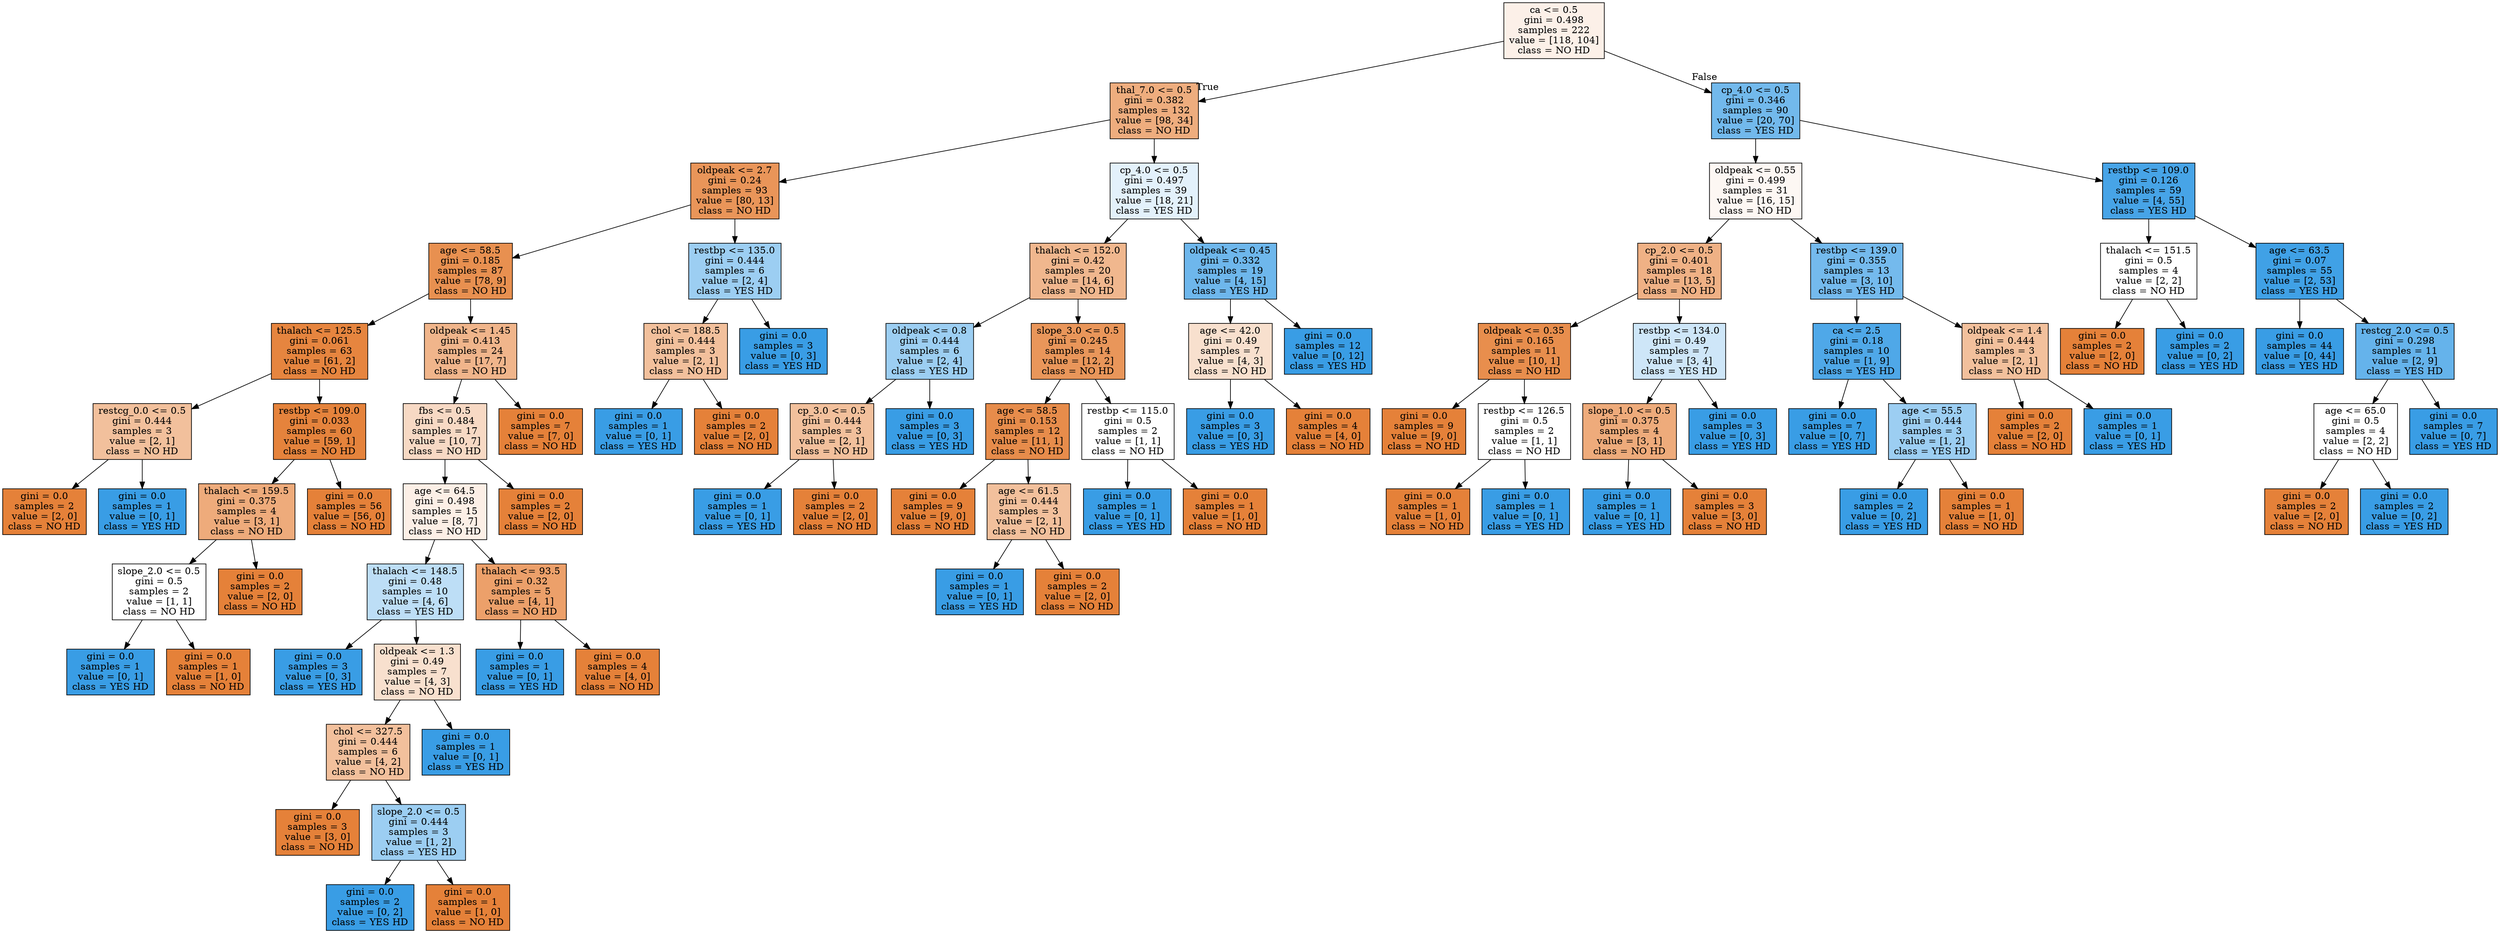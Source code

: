 digraph Tree {
node [shape=box, style="filled", color="black"] ;
0 [label="ca <= 0.5\ngini = 0.498\nsamples = 222\nvalue = [118, 104]\nclass = NO HD", fillcolor="#fcf0e8"] ;
1 [label="thal_7.0 <= 0.5\ngini = 0.382\nsamples = 132\nvalue = [98, 34]\nclass = NO HD", fillcolor="#eead7e"] ;
0 -> 1 [labeldistance=2.5, labelangle=45, headlabel="True"] ;
2 [label="oldpeak <= 2.7\ngini = 0.24\nsamples = 93\nvalue = [80, 13]\nclass = NO HD", fillcolor="#e99559"] ;
1 -> 2 ;
3 [label="age <= 58.5\ngini = 0.185\nsamples = 87\nvalue = [78, 9]\nclass = NO HD", fillcolor="#e89050"] ;
2 -> 3 ;
4 [label="thalach <= 125.5\ngini = 0.061\nsamples = 63\nvalue = [61, 2]\nclass = NO HD", fillcolor="#e6853f"] ;
3 -> 4 ;
5 [label="restcg_0.0 <= 0.5\ngini = 0.444\nsamples = 3\nvalue = [2, 1]\nclass = NO HD", fillcolor="#f2c09c"] ;
4 -> 5 ;
6 [label="gini = 0.0\nsamples = 2\nvalue = [2, 0]\nclass = NO HD", fillcolor="#e58139"] ;
5 -> 6 ;
7 [label="gini = 0.0\nsamples = 1\nvalue = [0, 1]\nclass = YES HD", fillcolor="#399de5"] ;
5 -> 7 ;
8 [label="restbp <= 109.0\ngini = 0.033\nsamples = 60\nvalue = [59, 1]\nclass = NO HD", fillcolor="#e5833c"] ;
4 -> 8 ;
9 [label="thalach <= 159.5\ngini = 0.375\nsamples = 4\nvalue = [3, 1]\nclass = NO HD", fillcolor="#eeab7b"] ;
8 -> 9 ;
10 [label="slope_2.0 <= 0.5\ngini = 0.5\nsamples = 2\nvalue = [1, 1]\nclass = NO HD", fillcolor="#ffffff"] ;
9 -> 10 ;
11 [label="gini = 0.0\nsamples = 1\nvalue = [0, 1]\nclass = YES HD", fillcolor="#399de5"] ;
10 -> 11 ;
12 [label="gini = 0.0\nsamples = 1\nvalue = [1, 0]\nclass = NO HD", fillcolor="#e58139"] ;
10 -> 12 ;
13 [label="gini = 0.0\nsamples = 2\nvalue = [2, 0]\nclass = NO HD", fillcolor="#e58139"] ;
9 -> 13 ;
14 [label="gini = 0.0\nsamples = 56\nvalue = [56, 0]\nclass = NO HD", fillcolor="#e58139"] ;
8 -> 14 ;
15 [label="oldpeak <= 1.45\ngini = 0.413\nsamples = 24\nvalue = [17, 7]\nclass = NO HD", fillcolor="#f0b58b"] ;
3 -> 15 ;
16 [label="fbs <= 0.5\ngini = 0.484\nsamples = 17\nvalue = [10, 7]\nclass = NO HD", fillcolor="#f7d9c4"] ;
15 -> 16 ;
17 [label="age <= 64.5\ngini = 0.498\nsamples = 15\nvalue = [8, 7]\nclass = NO HD", fillcolor="#fcefe6"] ;
16 -> 17 ;
18 [label="thalach <= 148.5\ngini = 0.48\nsamples = 10\nvalue = [4, 6]\nclass = YES HD", fillcolor="#bddef6"] ;
17 -> 18 ;
19 [label="gini = 0.0\nsamples = 3\nvalue = [0, 3]\nclass = YES HD", fillcolor="#399de5"] ;
18 -> 19 ;
20 [label="oldpeak <= 1.3\ngini = 0.49\nsamples = 7\nvalue = [4, 3]\nclass = NO HD", fillcolor="#f8e0ce"] ;
18 -> 20 ;
21 [label="chol <= 327.5\ngini = 0.444\nsamples = 6\nvalue = [4, 2]\nclass = NO HD", fillcolor="#f2c09c"] ;
20 -> 21 ;
22 [label="gini = 0.0\nsamples = 3\nvalue = [3, 0]\nclass = NO HD", fillcolor="#e58139"] ;
21 -> 22 ;
23 [label="slope_2.0 <= 0.5\ngini = 0.444\nsamples = 3\nvalue = [1, 2]\nclass = YES HD", fillcolor="#9ccef2"] ;
21 -> 23 ;
24 [label="gini = 0.0\nsamples = 2\nvalue = [0, 2]\nclass = YES HD", fillcolor="#399de5"] ;
23 -> 24 ;
25 [label="gini = 0.0\nsamples = 1\nvalue = [1, 0]\nclass = NO HD", fillcolor="#e58139"] ;
23 -> 25 ;
26 [label="gini = 0.0\nsamples = 1\nvalue = [0, 1]\nclass = YES HD", fillcolor="#399de5"] ;
20 -> 26 ;
27 [label="thalach <= 93.5\ngini = 0.32\nsamples = 5\nvalue = [4, 1]\nclass = NO HD", fillcolor="#eca06a"] ;
17 -> 27 ;
28 [label="gini = 0.0\nsamples = 1\nvalue = [0, 1]\nclass = YES HD", fillcolor="#399de5"] ;
27 -> 28 ;
29 [label="gini = 0.0\nsamples = 4\nvalue = [4, 0]\nclass = NO HD", fillcolor="#e58139"] ;
27 -> 29 ;
30 [label="gini = 0.0\nsamples = 2\nvalue = [2, 0]\nclass = NO HD", fillcolor="#e58139"] ;
16 -> 30 ;
31 [label="gini = 0.0\nsamples = 7\nvalue = [7, 0]\nclass = NO HD", fillcolor="#e58139"] ;
15 -> 31 ;
32 [label="restbp <= 135.0\ngini = 0.444\nsamples = 6\nvalue = [2, 4]\nclass = YES HD", fillcolor="#9ccef2"] ;
2 -> 32 ;
33 [label="chol <= 188.5\ngini = 0.444\nsamples = 3\nvalue = [2, 1]\nclass = NO HD", fillcolor="#f2c09c"] ;
32 -> 33 ;
34 [label="gini = 0.0\nsamples = 1\nvalue = [0, 1]\nclass = YES HD", fillcolor="#399de5"] ;
33 -> 34 ;
35 [label="gini = 0.0\nsamples = 2\nvalue = [2, 0]\nclass = NO HD", fillcolor="#e58139"] ;
33 -> 35 ;
36 [label="gini = 0.0\nsamples = 3\nvalue = [0, 3]\nclass = YES HD", fillcolor="#399de5"] ;
32 -> 36 ;
37 [label="cp_4.0 <= 0.5\ngini = 0.497\nsamples = 39\nvalue = [18, 21]\nclass = YES HD", fillcolor="#e3f1fb"] ;
1 -> 37 ;
38 [label="thalach <= 152.0\ngini = 0.42\nsamples = 20\nvalue = [14, 6]\nclass = NO HD", fillcolor="#f0b78e"] ;
37 -> 38 ;
39 [label="oldpeak <= 0.8\ngini = 0.444\nsamples = 6\nvalue = [2, 4]\nclass = YES HD", fillcolor="#9ccef2"] ;
38 -> 39 ;
40 [label="cp_3.0 <= 0.5\ngini = 0.444\nsamples = 3\nvalue = [2, 1]\nclass = NO HD", fillcolor="#f2c09c"] ;
39 -> 40 ;
41 [label="gini = 0.0\nsamples = 1\nvalue = [0, 1]\nclass = YES HD", fillcolor="#399de5"] ;
40 -> 41 ;
42 [label="gini = 0.0\nsamples = 2\nvalue = [2, 0]\nclass = NO HD", fillcolor="#e58139"] ;
40 -> 42 ;
43 [label="gini = 0.0\nsamples = 3\nvalue = [0, 3]\nclass = YES HD", fillcolor="#399de5"] ;
39 -> 43 ;
44 [label="slope_3.0 <= 0.5\ngini = 0.245\nsamples = 14\nvalue = [12, 2]\nclass = NO HD", fillcolor="#e9965a"] ;
38 -> 44 ;
45 [label="age <= 58.5\ngini = 0.153\nsamples = 12\nvalue = [11, 1]\nclass = NO HD", fillcolor="#e78c4b"] ;
44 -> 45 ;
46 [label="gini = 0.0\nsamples = 9\nvalue = [9, 0]\nclass = NO HD", fillcolor="#e58139"] ;
45 -> 46 ;
47 [label="age <= 61.5\ngini = 0.444\nsamples = 3\nvalue = [2, 1]\nclass = NO HD", fillcolor="#f2c09c"] ;
45 -> 47 ;
48 [label="gini = 0.0\nsamples = 1\nvalue = [0, 1]\nclass = YES HD", fillcolor="#399de5"] ;
47 -> 48 ;
49 [label="gini = 0.0\nsamples = 2\nvalue = [2, 0]\nclass = NO HD", fillcolor="#e58139"] ;
47 -> 49 ;
50 [label="restbp <= 115.0\ngini = 0.5\nsamples = 2\nvalue = [1, 1]\nclass = NO HD", fillcolor="#ffffff"] ;
44 -> 50 ;
51 [label="gini = 0.0\nsamples = 1\nvalue = [0, 1]\nclass = YES HD", fillcolor="#399de5"] ;
50 -> 51 ;
52 [label="gini = 0.0\nsamples = 1\nvalue = [1, 0]\nclass = NO HD", fillcolor="#e58139"] ;
50 -> 52 ;
53 [label="oldpeak <= 0.45\ngini = 0.332\nsamples = 19\nvalue = [4, 15]\nclass = YES HD", fillcolor="#6eb7ec"] ;
37 -> 53 ;
54 [label="age <= 42.0\ngini = 0.49\nsamples = 7\nvalue = [4, 3]\nclass = NO HD", fillcolor="#f8e0ce"] ;
53 -> 54 ;
55 [label="gini = 0.0\nsamples = 3\nvalue = [0, 3]\nclass = YES HD", fillcolor="#399de5"] ;
54 -> 55 ;
56 [label="gini = 0.0\nsamples = 4\nvalue = [4, 0]\nclass = NO HD", fillcolor="#e58139"] ;
54 -> 56 ;
57 [label="gini = 0.0\nsamples = 12\nvalue = [0, 12]\nclass = YES HD", fillcolor="#399de5"] ;
53 -> 57 ;
58 [label="cp_4.0 <= 0.5\ngini = 0.346\nsamples = 90\nvalue = [20, 70]\nclass = YES HD", fillcolor="#72b9ec"] ;
0 -> 58 [labeldistance=2.5, labelangle=-45, headlabel="False"] ;
59 [label="oldpeak <= 0.55\ngini = 0.499\nsamples = 31\nvalue = [16, 15]\nclass = NO HD", fillcolor="#fdf7f3"] ;
58 -> 59 ;
60 [label="cp_2.0 <= 0.5\ngini = 0.401\nsamples = 18\nvalue = [13, 5]\nclass = NO HD", fillcolor="#efb185"] ;
59 -> 60 ;
61 [label="oldpeak <= 0.35\ngini = 0.165\nsamples = 11\nvalue = [10, 1]\nclass = NO HD", fillcolor="#e88e4d"] ;
60 -> 61 ;
62 [label="gini = 0.0\nsamples = 9\nvalue = [9, 0]\nclass = NO HD", fillcolor="#e58139"] ;
61 -> 62 ;
63 [label="restbp <= 126.5\ngini = 0.5\nsamples = 2\nvalue = [1, 1]\nclass = NO HD", fillcolor="#ffffff"] ;
61 -> 63 ;
64 [label="gini = 0.0\nsamples = 1\nvalue = [1, 0]\nclass = NO HD", fillcolor="#e58139"] ;
63 -> 64 ;
65 [label="gini = 0.0\nsamples = 1\nvalue = [0, 1]\nclass = YES HD", fillcolor="#399de5"] ;
63 -> 65 ;
66 [label="restbp <= 134.0\ngini = 0.49\nsamples = 7\nvalue = [3, 4]\nclass = YES HD", fillcolor="#cee6f8"] ;
60 -> 66 ;
67 [label="slope_1.0 <= 0.5\ngini = 0.375\nsamples = 4\nvalue = [3, 1]\nclass = NO HD", fillcolor="#eeab7b"] ;
66 -> 67 ;
68 [label="gini = 0.0\nsamples = 1\nvalue = [0, 1]\nclass = YES HD", fillcolor="#399de5"] ;
67 -> 68 ;
69 [label="gini = 0.0\nsamples = 3\nvalue = [3, 0]\nclass = NO HD", fillcolor="#e58139"] ;
67 -> 69 ;
70 [label="gini = 0.0\nsamples = 3\nvalue = [0, 3]\nclass = YES HD", fillcolor="#399de5"] ;
66 -> 70 ;
71 [label="restbp <= 139.0\ngini = 0.355\nsamples = 13\nvalue = [3, 10]\nclass = YES HD", fillcolor="#74baed"] ;
59 -> 71 ;
72 [label="ca <= 2.5\ngini = 0.18\nsamples = 10\nvalue = [1, 9]\nclass = YES HD", fillcolor="#4fa8e8"] ;
71 -> 72 ;
73 [label="gini = 0.0\nsamples = 7\nvalue = [0, 7]\nclass = YES HD", fillcolor="#399de5"] ;
72 -> 73 ;
74 [label="age <= 55.5\ngini = 0.444\nsamples = 3\nvalue = [1, 2]\nclass = YES HD", fillcolor="#9ccef2"] ;
72 -> 74 ;
75 [label="gini = 0.0\nsamples = 2\nvalue = [0, 2]\nclass = YES HD", fillcolor="#399de5"] ;
74 -> 75 ;
76 [label="gini = 0.0\nsamples = 1\nvalue = [1, 0]\nclass = NO HD", fillcolor="#e58139"] ;
74 -> 76 ;
77 [label="oldpeak <= 1.4\ngini = 0.444\nsamples = 3\nvalue = [2, 1]\nclass = NO HD", fillcolor="#f2c09c"] ;
71 -> 77 ;
78 [label="gini = 0.0\nsamples = 2\nvalue = [2, 0]\nclass = NO HD", fillcolor="#e58139"] ;
77 -> 78 ;
79 [label="gini = 0.0\nsamples = 1\nvalue = [0, 1]\nclass = YES HD", fillcolor="#399de5"] ;
77 -> 79 ;
80 [label="restbp <= 109.0\ngini = 0.126\nsamples = 59\nvalue = [4, 55]\nclass = YES HD", fillcolor="#47a4e7"] ;
58 -> 80 ;
81 [label="thalach <= 151.5\ngini = 0.5\nsamples = 4\nvalue = [2, 2]\nclass = NO HD", fillcolor="#ffffff"] ;
80 -> 81 ;
82 [label="gini = 0.0\nsamples = 2\nvalue = [2, 0]\nclass = NO HD", fillcolor="#e58139"] ;
81 -> 82 ;
83 [label="gini = 0.0\nsamples = 2\nvalue = [0, 2]\nclass = YES HD", fillcolor="#399de5"] ;
81 -> 83 ;
84 [label="age <= 63.5\ngini = 0.07\nsamples = 55\nvalue = [2, 53]\nclass = YES HD", fillcolor="#40a1e6"] ;
80 -> 84 ;
85 [label="gini = 0.0\nsamples = 44\nvalue = [0, 44]\nclass = YES HD", fillcolor="#399de5"] ;
84 -> 85 ;
86 [label="restcg_2.0 <= 0.5\ngini = 0.298\nsamples = 11\nvalue = [2, 9]\nclass = YES HD", fillcolor="#65b3eb"] ;
84 -> 86 ;
87 [label="age <= 65.0\ngini = 0.5\nsamples = 4\nvalue = [2, 2]\nclass = NO HD", fillcolor="#ffffff"] ;
86 -> 87 ;
88 [label="gini = 0.0\nsamples = 2\nvalue = [2, 0]\nclass = NO HD", fillcolor="#e58139"] ;
87 -> 88 ;
89 [label="gini = 0.0\nsamples = 2\nvalue = [0, 2]\nclass = YES HD", fillcolor="#399de5"] ;
87 -> 89 ;
90 [label="gini = 0.0\nsamples = 7\nvalue = [0, 7]\nclass = YES HD", fillcolor="#399de5"] ;
86 -> 90 ;
}